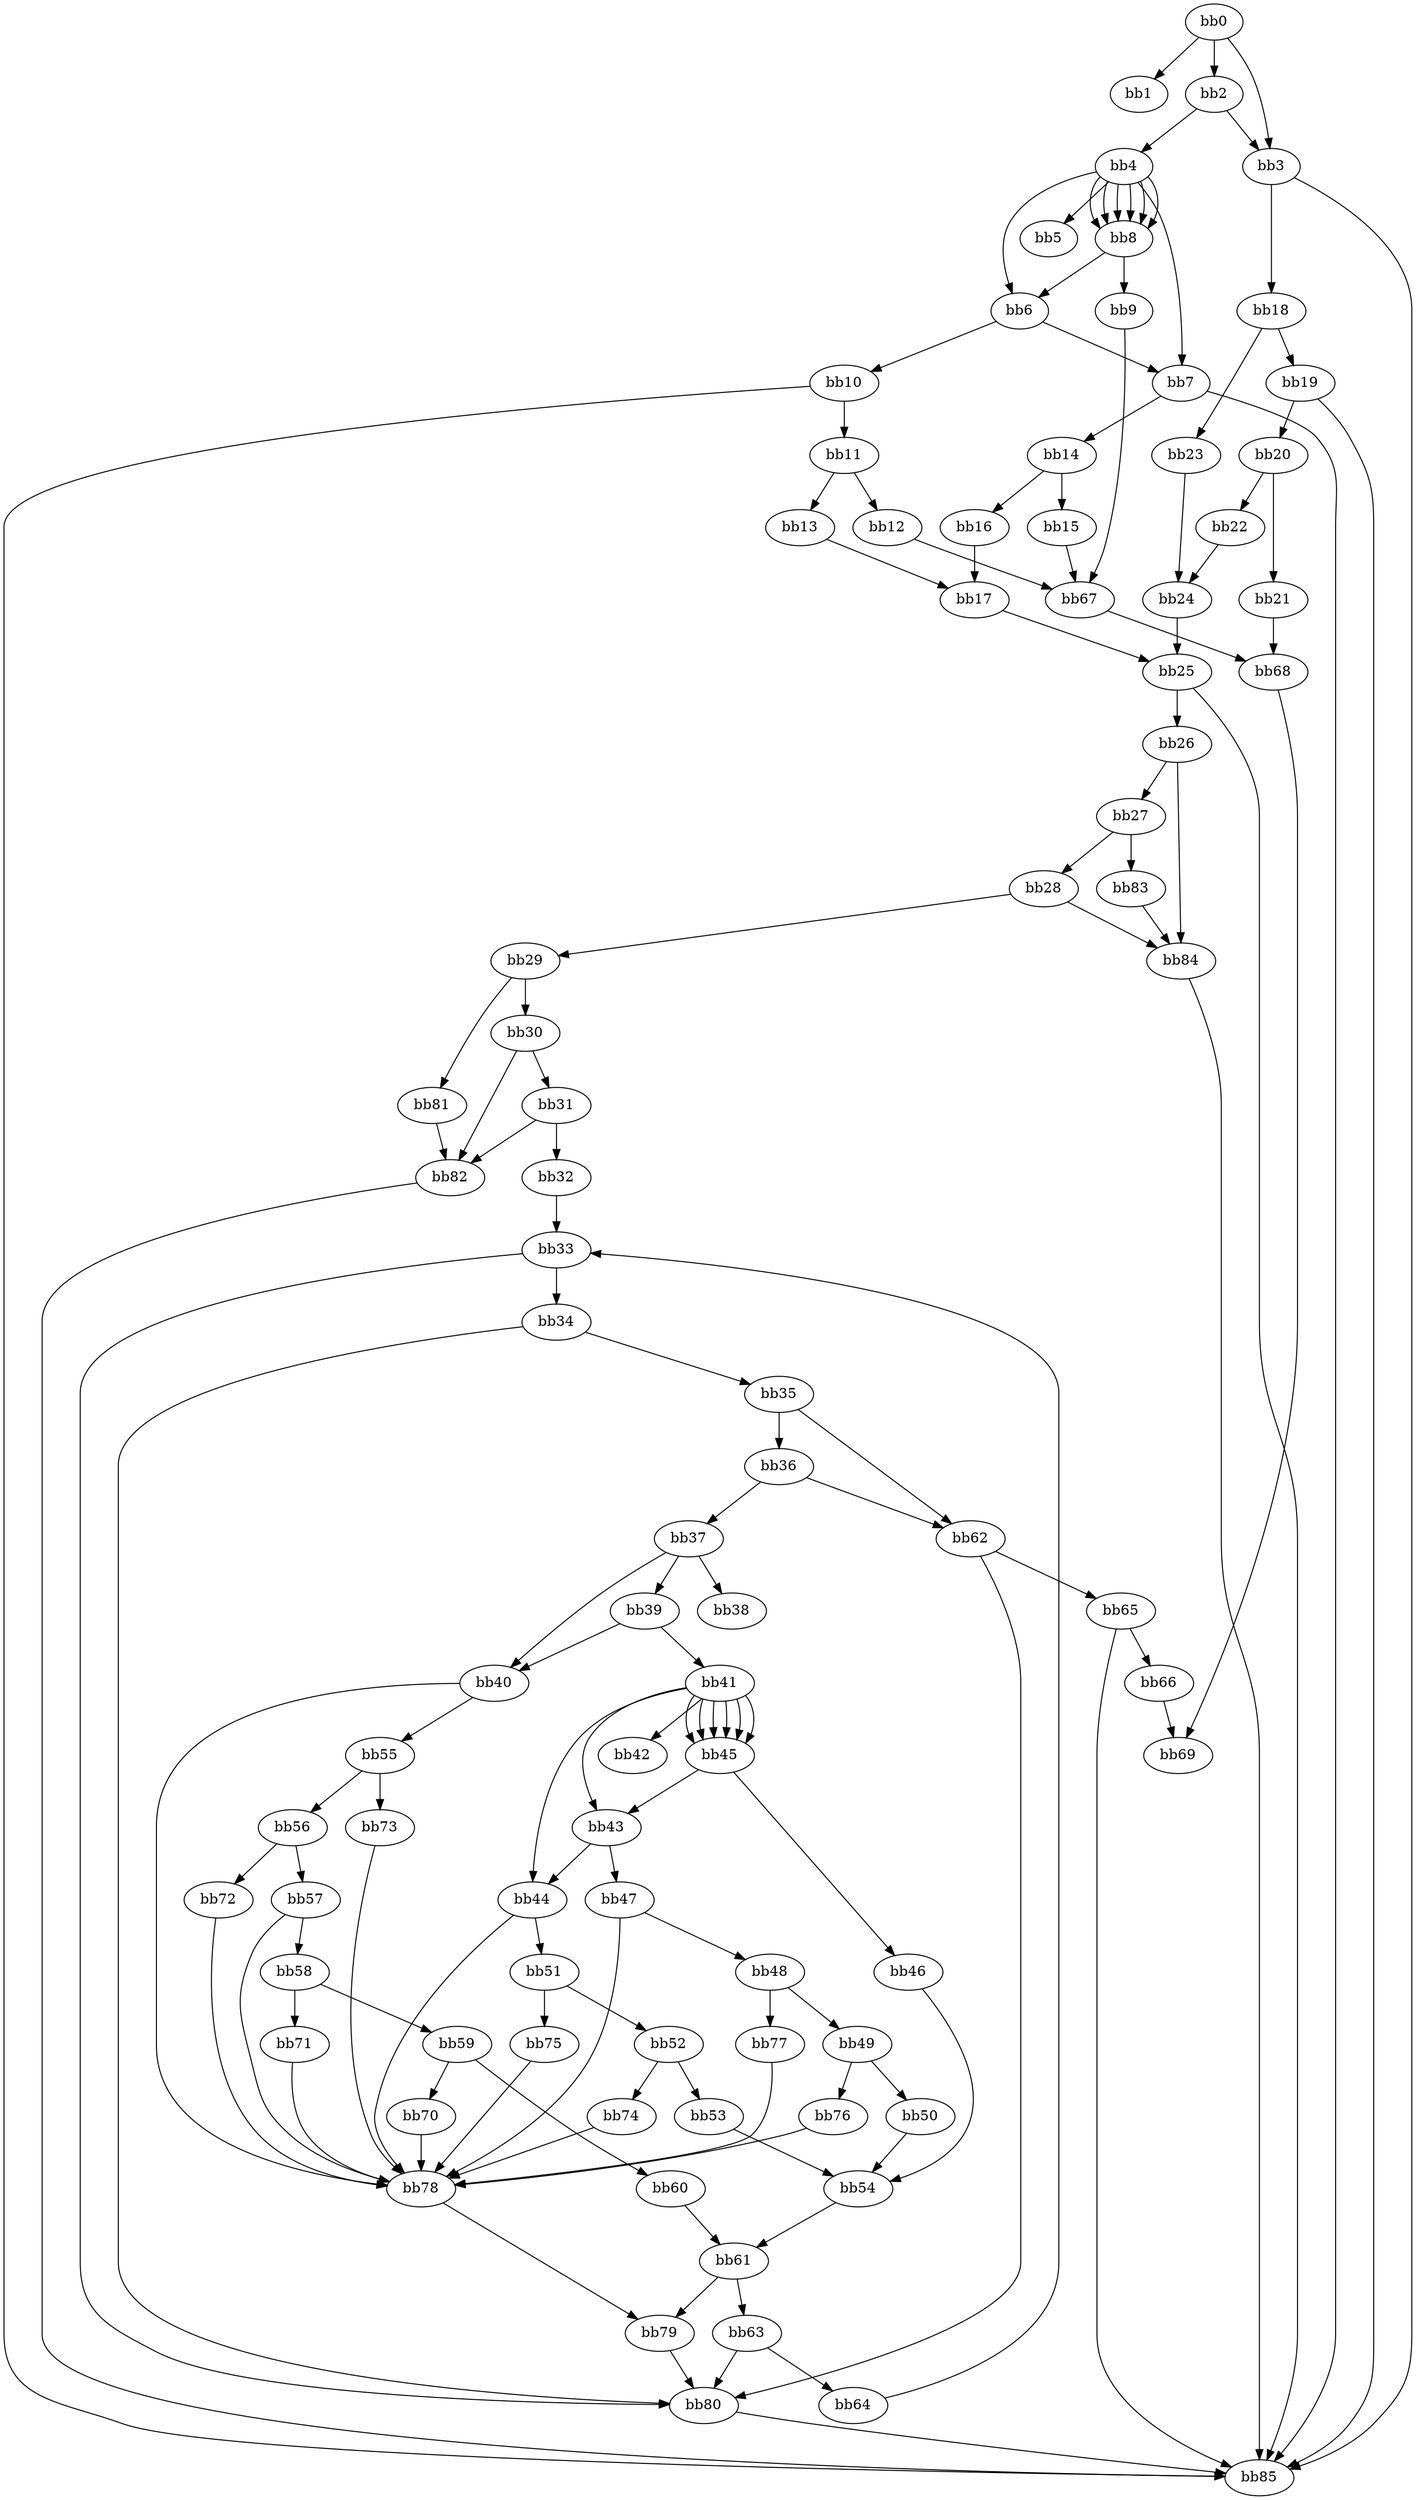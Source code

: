 digraph {
    0 [ label = "bb0\l" ]
    1 [ label = "bb1\l" ]
    2 [ label = "bb2\l" ]
    3 [ label = "bb3\l" ]
    4 [ label = "bb4\l" ]
    5 [ label = "bb5\l" ]
    6 [ label = "bb6\l" ]
    7 [ label = "bb7\l" ]
    8 [ label = "bb8\l" ]
    9 [ label = "bb9\l" ]
    10 [ label = "bb10\l" ]
    11 [ label = "bb11\l" ]
    12 [ label = "bb12\l" ]
    13 [ label = "bb13\l" ]
    14 [ label = "bb14\l" ]
    15 [ label = "bb15\l" ]
    16 [ label = "bb16\l" ]
    17 [ label = "bb17\l" ]
    18 [ label = "bb18\l" ]
    19 [ label = "bb19\l" ]
    20 [ label = "bb20\l" ]
    21 [ label = "bb21\l" ]
    22 [ label = "bb22\l" ]
    23 [ label = "bb23\l" ]
    24 [ label = "bb24\l" ]
    25 [ label = "bb25\l" ]
    26 [ label = "bb26\l" ]
    27 [ label = "bb27\l" ]
    28 [ label = "bb28\l" ]
    29 [ label = "bb29\l" ]
    30 [ label = "bb30\l" ]
    31 [ label = "bb31\l" ]
    32 [ label = "bb32\l" ]
    33 [ label = "bb33\l" ]
    34 [ label = "bb34\l" ]
    35 [ label = "bb35\l" ]
    36 [ label = "bb36\l" ]
    37 [ label = "bb37\l" ]
    38 [ label = "bb38\l" ]
    39 [ label = "bb39\l" ]
    40 [ label = "bb40\l" ]
    41 [ label = "bb41\l" ]
    42 [ label = "bb42\l" ]
    43 [ label = "bb43\l" ]
    44 [ label = "bb44\l" ]
    45 [ label = "bb45\l" ]
    46 [ label = "bb46\l" ]
    47 [ label = "bb47\l" ]
    48 [ label = "bb48\l" ]
    49 [ label = "bb49\l" ]
    50 [ label = "bb50\l" ]
    51 [ label = "bb51\l" ]
    52 [ label = "bb52\l" ]
    53 [ label = "bb53\l" ]
    54 [ label = "bb54\l" ]
    55 [ label = "bb55\l" ]
    56 [ label = "bb56\l" ]
    57 [ label = "bb57\l" ]
    58 [ label = "bb58\l" ]
    59 [ label = "bb59\l" ]
    60 [ label = "bb60\l" ]
    61 [ label = "bb61\l" ]
    62 [ label = "bb62\l" ]
    63 [ label = "bb63\l" ]
    64 [ label = "bb64\l" ]
    65 [ label = "bb65\l" ]
    66 [ label = "bb66\l" ]
    67 [ label = "bb67\l" ]
    68 [ label = "bb68\l" ]
    69 [ label = "bb69\l" ]
    70 [ label = "bb70\l" ]
    71 [ label = "bb71\l" ]
    72 [ label = "bb72\l" ]
    73 [ label = "bb73\l" ]
    74 [ label = "bb74\l" ]
    75 [ label = "bb75\l" ]
    76 [ label = "bb76\l" ]
    77 [ label = "bb77\l" ]
    78 [ label = "bb78\l" ]
    79 [ label = "bb79\l" ]
    80 [ label = "bb80\l" ]
    81 [ label = "bb81\l" ]
    82 [ label = "bb82\l" ]
    83 [ label = "bb83\l" ]
    84 [ label = "bb84\l" ]
    85 [ label = "bb85\l" ]
    0 -> 1 [ ]
    0 -> 2 [ ]
    0 -> 3 [ ]
    2 -> 3 [ ]
    2 -> 4 [ ]
    3 -> 18 [ ]
    3 -> 85 [ ]
    4 -> 5 [ ]
    4 -> 6 [ ]
    4 -> 7 [ ]
    4 -> 8 [ ]
    4 -> 8 [ ]
    4 -> 8 [ ]
    4 -> 8 [ ]
    4 -> 8 [ ]
    4 -> 8 [ ]
    6 -> 7 [ ]
    6 -> 10 [ ]
    7 -> 14 [ ]
    7 -> 85 [ ]
    8 -> 6 [ ]
    8 -> 9 [ ]
    9 -> 67 [ ]
    10 -> 11 [ ]
    10 -> 85 [ ]
    11 -> 12 [ ]
    11 -> 13 [ ]
    12 -> 67 [ ]
    13 -> 17 [ ]
    14 -> 15 [ ]
    14 -> 16 [ ]
    15 -> 67 [ ]
    16 -> 17 [ ]
    17 -> 25 [ ]
    18 -> 19 [ ]
    18 -> 23 [ ]
    19 -> 20 [ ]
    19 -> 85 [ ]
    20 -> 21 [ ]
    20 -> 22 [ ]
    21 -> 68 [ ]
    22 -> 24 [ ]
    23 -> 24 [ ]
    24 -> 25 [ ]
    25 -> 26 [ ]
    25 -> 85 [ ]
    26 -> 27 [ ]
    26 -> 84 [ ]
    27 -> 28 [ ]
    27 -> 83 [ ]
    28 -> 29 [ ]
    28 -> 84 [ ]
    29 -> 30 [ ]
    29 -> 81 [ ]
    30 -> 31 [ ]
    30 -> 82 [ ]
    31 -> 32 [ ]
    31 -> 82 [ ]
    32 -> 33 [ ]
    33 -> 34 [ ]
    33 -> 80 [ ]
    34 -> 35 [ ]
    34 -> 80 [ ]
    35 -> 36 [ ]
    35 -> 62 [ ]
    36 -> 37 [ ]
    36 -> 62 [ ]
    37 -> 38 [ ]
    37 -> 39 [ ]
    37 -> 40 [ ]
    39 -> 40 [ ]
    39 -> 41 [ ]
    40 -> 55 [ ]
    40 -> 78 [ ]
    41 -> 42 [ ]
    41 -> 43 [ ]
    41 -> 44 [ ]
    41 -> 45 [ ]
    41 -> 45 [ ]
    41 -> 45 [ ]
    41 -> 45 [ ]
    41 -> 45 [ ]
    41 -> 45 [ ]
    43 -> 44 [ ]
    43 -> 47 [ ]
    44 -> 51 [ ]
    44 -> 78 [ ]
    45 -> 43 [ ]
    45 -> 46 [ ]
    46 -> 54 [ ]
    47 -> 48 [ ]
    47 -> 78 [ ]
    48 -> 49 [ ]
    48 -> 77 [ ]
    49 -> 50 [ ]
    49 -> 76 [ ]
    50 -> 54 [ ]
    51 -> 52 [ ]
    51 -> 75 [ ]
    52 -> 53 [ ]
    52 -> 74 [ ]
    53 -> 54 [ ]
    54 -> 61 [ ]
    55 -> 56 [ ]
    55 -> 73 [ ]
    56 -> 57 [ ]
    56 -> 72 [ ]
    57 -> 58 [ ]
    57 -> 78 [ ]
    58 -> 59 [ ]
    58 -> 71 [ ]
    59 -> 60 [ ]
    59 -> 70 [ ]
    60 -> 61 [ ]
    61 -> 63 [ ]
    61 -> 79 [ ]
    62 -> 65 [ ]
    62 -> 80 [ ]
    63 -> 64 [ ]
    63 -> 80 [ ]
    64 -> 33 [ ]
    65 -> 66 [ ]
    65 -> 85 [ ]
    66 -> 69 [ ]
    67 -> 68 [ ]
    68 -> 69 [ ]
    70 -> 78 [ ]
    71 -> 78 [ ]
    72 -> 78 [ ]
    73 -> 78 [ ]
    74 -> 78 [ ]
    75 -> 78 [ ]
    76 -> 78 [ ]
    77 -> 78 [ ]
    78 -> 79 [ ]
    79 -> 80 [ ]
    80 -> 85 [ ]
    81 -> 82 [ ]
    82 -> 85 [ ]
    83 -> 84 [ ]
    84 -> 85 [ ]
}

